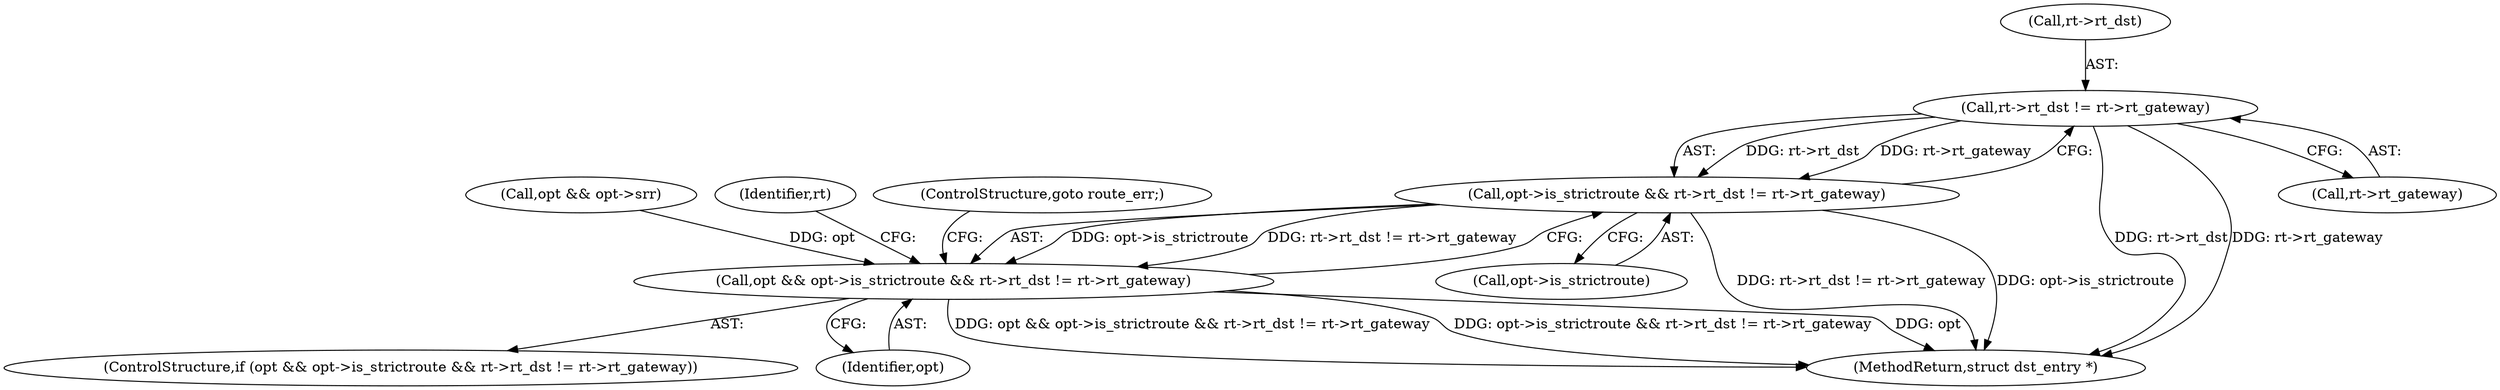 digraph "0_linux_f6d8bd051c391c1c0458a30b2a7abcd939329259_14@pointer" {
"1000185" [label="(Call,rt->rt_dst != rt->rt_gateway)"];
"1000181" [label="(Call,opt->is_strictroute && rt->rt_dst != rt->rt_gateway)"];
"1000179" [label="(Call,opt && opt->is_strictroute && rt->rt_dst != rt->rt_gateway)"];
"1000186" [label="(Call,rt->rt_dst)"];
"1000141" [label="(Call,opt && opt->srr)"];
"1000196" [label="(Identifier,rt)"];
"1000178" [label="(ControlStructure,if (opt && opt->is_strictroute && rt->rt_dst != rt->rt_gateway))"];
"1000185" [label="(Call,rt->rt_dst != rt->rt_gateway)"];
"1000182" [label="(Call,opt->is_strictroute)"];
"1000192" [label="(ControlStructure,goto route_err;)"];
"1000179" [label="(Call,opt && opt->is_strictroute && rt->rt_dst != rt->rt_gateway)"];
"1000207" [label="(MethodReturn,struct dst_entry *)"];
"1000180" [label="(Identifier,opt)"];
"1000181" [label="(Call,opt->is_strictroute && rt->rt_dst != rt->rt_gateway)"];
"1000189" [label="(Call,rt->rt_gateway)"];
"1000185" -> "1000181"  [label="AST: "];
"1000185" -> "1000189"  [label="CFG: "];
"1000186" -> "1000185"  [label="AST: "];
"1000189" -> "1000185"  [label="AST: "];
"1000181" -> "1000185"  [label="CFG: "];
"1000185" -> "1000207"  [label="DDG: rt->rt_dst"];
"1000185" -> "1000207"  [label="DDG: rt->rt_gateway"];
"1000185" -> "1000181"  [label="DDG: rt->rt_dst"];
"1000185" -> "1000181"  [label="DDG: rt->rt_gateway"];
"1000181" -> "1000179"  [label="AST: "];
"1000181" -> "1000182"  [label="CFG: "];
"1000182" -> "1000181"  [label="AST: "];
"1000179" -> "1000181"  [label="CFG: "];
"1000181" -> "1000207"  [label="DDG: rt->rt_dst != rt->rt_gateway"];
"1000181" -> "1000207"  [label="DDG: opt->is_strictroute"];
"1000181" -> "1000179"  [label="DDG: opt->is_strictroute"];
"1000181" -> "1000179"  [label="DDG: rt->rt_dst != rt->rt_gateway"];
"1000179" -> "1000178"  [label="AST: "];
"1000179" -> "1000180"  [label="CFG: "];
"1000180" -> "1000179"  [label="AST: "];
"1000192" -> "1000179"  [label="CFG: "];
"1000196" -> "1000179"  [label="CFG: "];
"1000179" -> "1000207"  [label="DDG: opt && opt->is_strictroute && rt->rt_dst != rt->rt_gateway"];
"1000179" -> "1000207"  [label="DDG: opt->is_strictroute && rt->rt_dst != rt->rt_gateway"];
"1000179" -> "1000207"  [label="DDG: opt"];
"1000141" -> "1000179"  [label="DDG: opt"];
}
